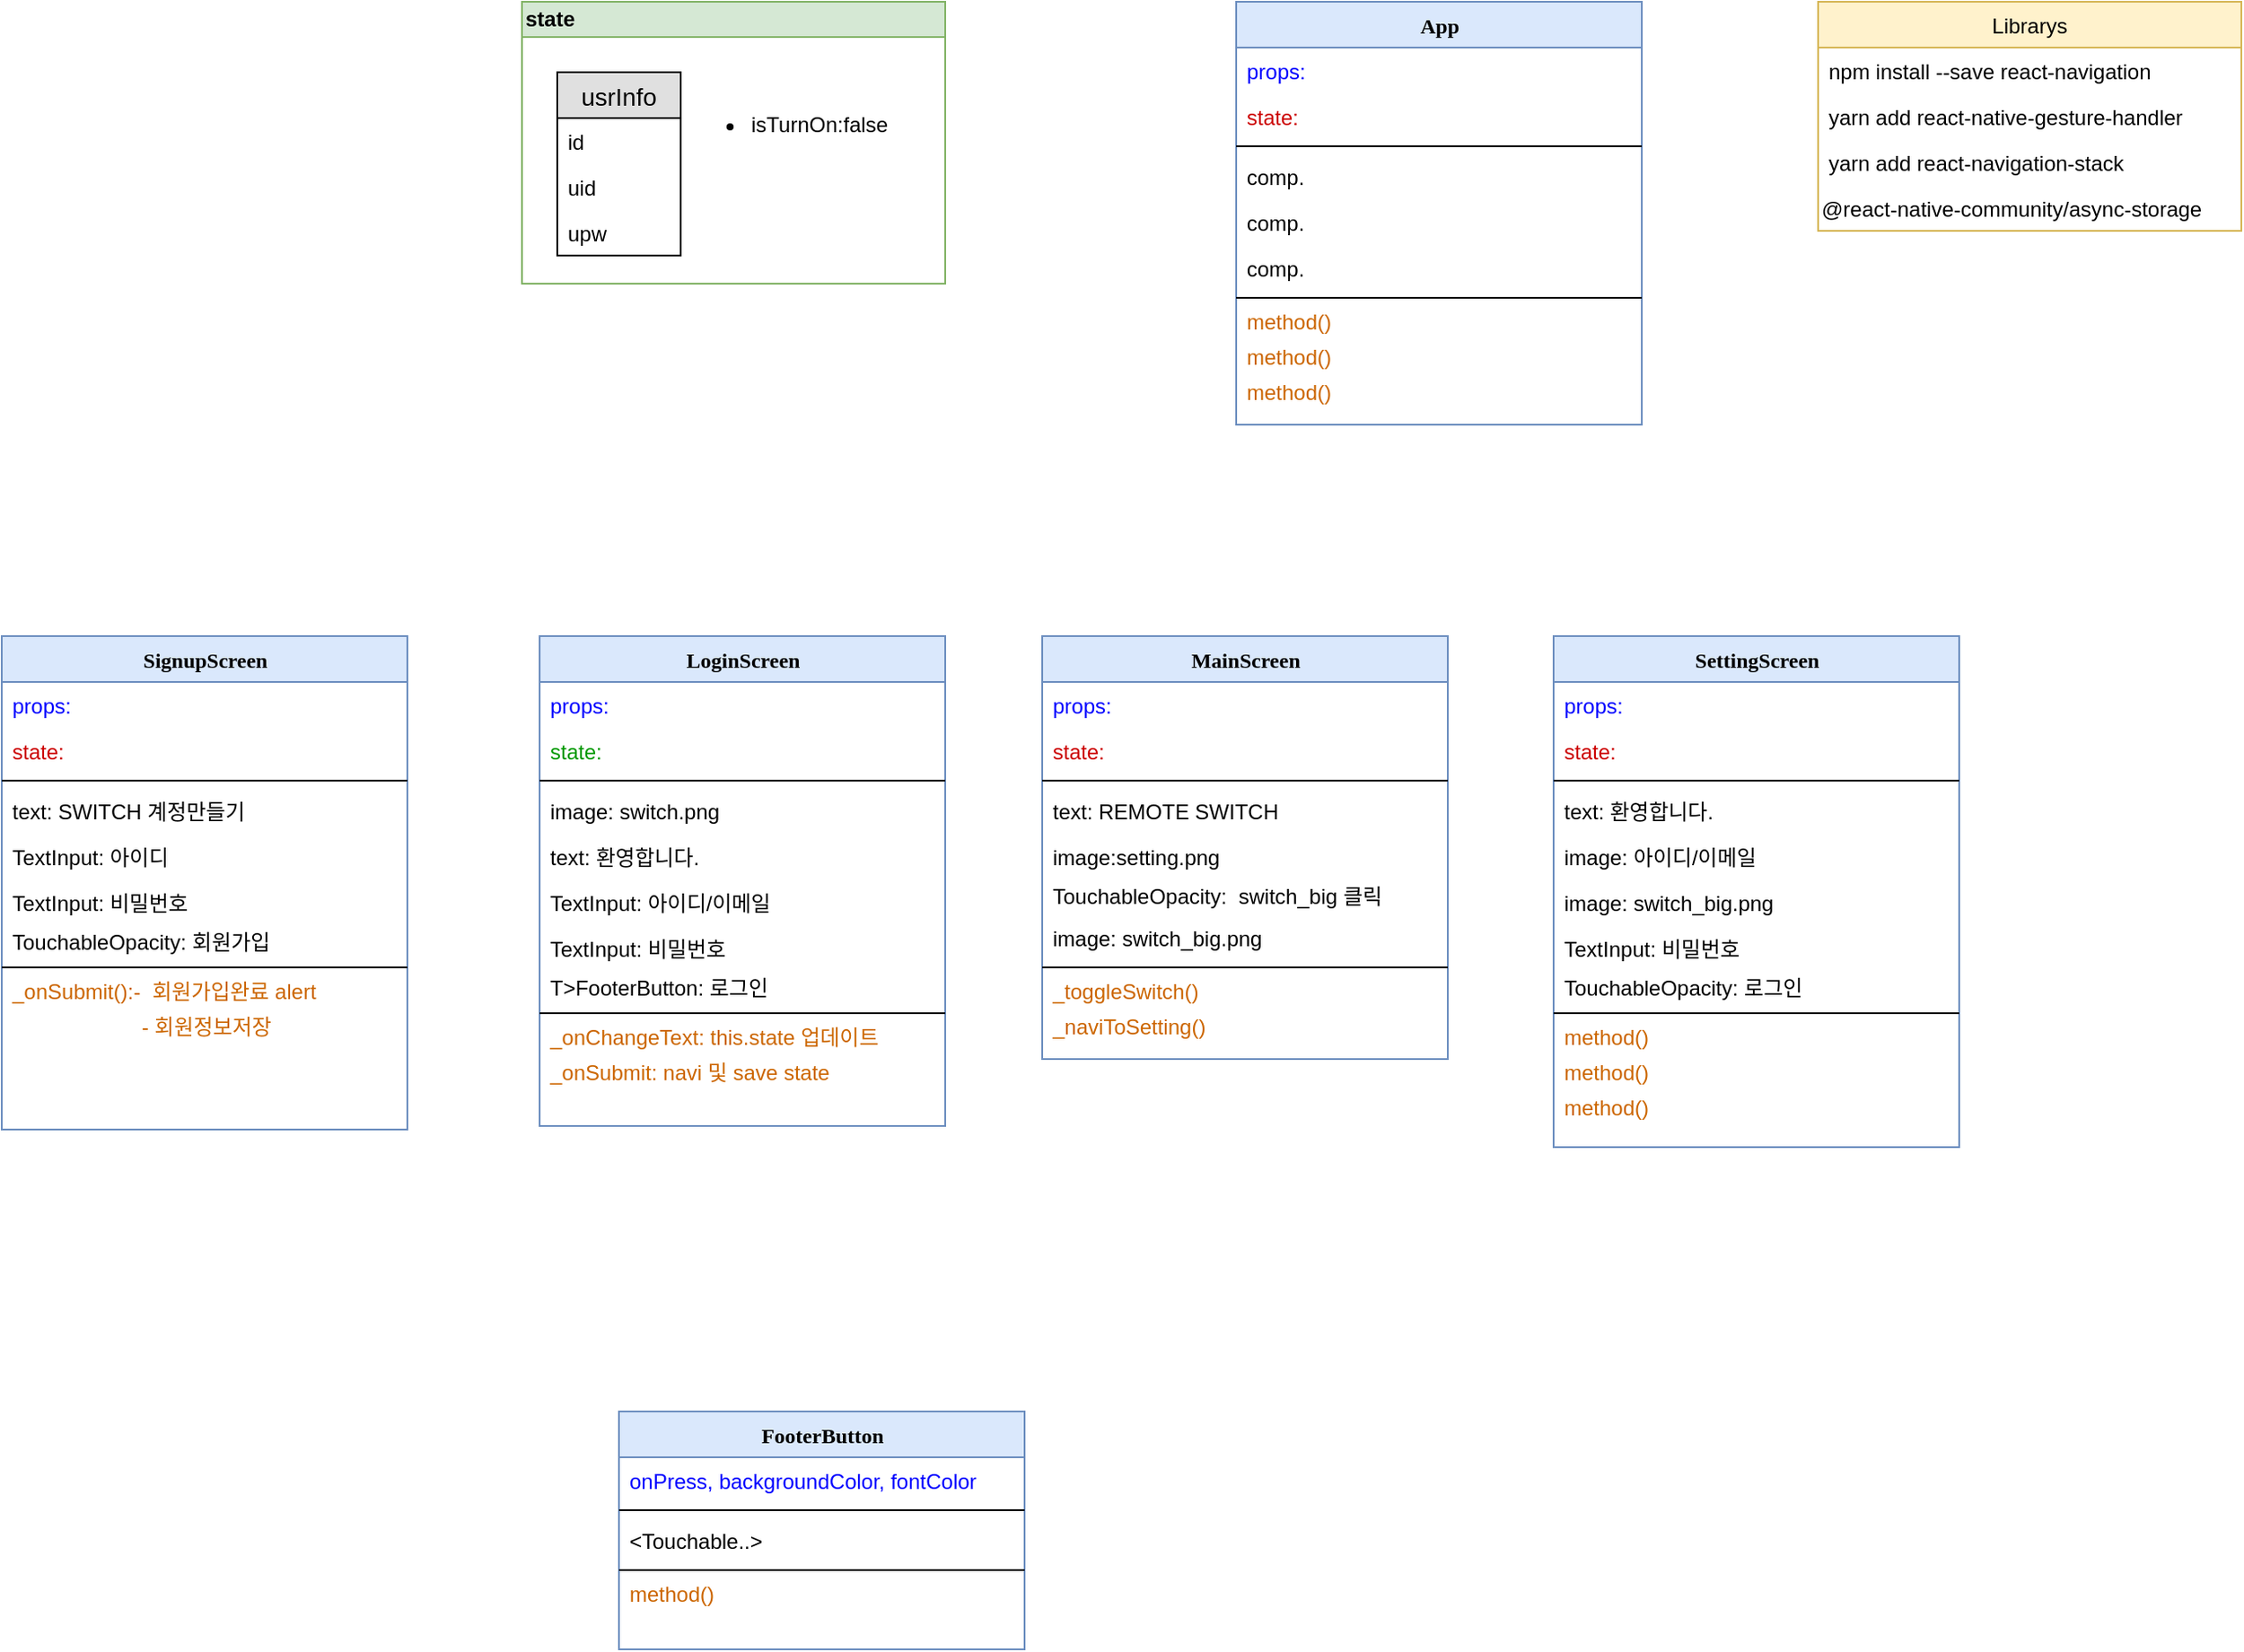 <mxfile version="12.4.3" type="github" pages="1">
  <diagram name="Page-1" id="9f46799a-70d6-7492-0946-bef42562c5a5">
    <mxGraphModel dx="1810" dy="1860" grid="1" gridSize="10" guides="1" tooltips="1" connect="1" arrows="1" fold="1" page="1" pageScale="1" pageWidth="1100" pageHeight="850" background="#ffffff" math="0" shadow="0">
      <root>
        <mxCell id="0"/>
        <mxCell id="1" parent="0"/>
        <mxCell id="wSXgMUYu-MjiUpLtR-jo-36" value="state" style="swimlane;html=1;startSize=20;horizontal=1;containerType=tree;align=left;fillColor=#d5e8d4;strokeColor=#82b366;" parent="1" vertex="1">
          <mxGeometry x="365" y="-790" width="240" height="160" as="geometry"/>
        </mxCell>
        <mxCell id="wSXgMUYu-MjiUpLtR-jo-37" value="usrInfo" style="swimlane;fontStyle=0;childLayout=stackLayout;horizontal=1;startSize=26;fillColor=#e0e0e0;horizontalStack=0;resizeParent=1;resizeParentMax=0;resizeLast=0;collapsible=1;marginBottom=0;swimlaneFillColor=#ffffff;align=center;fontSize=14;" parent="wSXgMUYu-MjiUpLtR-jo-36" vertex="1">
          <mxGeometry x="20" y="40" width="70" height="104" as="geometry"/>
        </mxCell>
        <mxCell id="wSXgMUYu-MjiUpLtR-jo-38" value="id" style="text;strokeColor=none;fillColor=none;spacingLeft=4;spacingRight=4;overflow=hidden;rotatable=0;points=[[0,0.5],[1,0.5]];portConstraint=eastwest;fontSize=12;" parent="wSXgMUYu-MjiUpLtR-jo-37" vertex="1">
          <mxGeometry y="26" width="70" height="26" as="geometry"/>
        </mxCell>
        <mxCell id="wSXgMUYu-MjiUpLtR-jo-39" value="uid" style="text;strokeColor=none;fillColor=none;spacingLeft=4;spacingRight=4;overflow=hidden;rotatable=0;points=[[0,0.5],[1,0.5]];portConstraint=eastwest;fontSize=12;" parent="wSXgMUYu-MjiUpLtR-jo-37" vertex="1">
          <mxGeometry y="52" width="70" height="26" as="geometry"/>
        </mxCell>
        <mxCell id="wSXgMUYu-MjiUpLtR-jo-40" value="upw" style="text;strokeColor=none;fillColor=none;spacingLeft=4;spacingRight=4;overflow=hidden;rotatable=0;points=[[0,0.5],[1,0.5]];portConstraint=eastwest;fontSize=12;" parent="wSXgMUYu-MjiUpLtR-jo-37" vertex="1">
          <mxGeometry y="78" width="70" height="26" as="geometry"/>
        </mxCell>
        <mxCell id="wSXgMUYu-MjiUpLtR-jo-42" value="&lt;ul&gt;&lt;li&gt;isTurnOn:false&lt;/li&gt;&lt;/ul&gt;" style="text;strokeColor=none;fillColor=none;html=1;whiteSpace=wrap;verticalAlign=middle;overflow=hidden;align=left;spacing=0;" parent="wSXgMUYu-MjiUpLtR-jo-36" vertex="1">
          <mxGeometry x="90" y="30" width="140" height="80" as="geometry"/>
        </mxCell>
        <mxCell id="wSXgMUYu-MjiUpLtR-jo-124" value="LoginScreen" style="swimlane;html=1;fontStyle=1;align=center;verticalAlign=top;childLayout=stackLayout;horizontal=1;startSize=26;horizontalStack=0;resizeParent=1;resizeLast=0;collapsible=1;marginBottom=0;swimlaneFillColor=#ffffff;rounded=0;shadow=0;comic=0;labelBackgroundColor=none;strokeWidth=1;fillColor=#dae8fc;fontFamily=Verdana;fontSize=12;strokeColor=#6c8ebf;" parent="1" vertex="1">
          <mxGeometry x="375" y="-430" width="230" height="278" as="geometry"/>
        </mxCell>
        <mxCell id="wSXgMUYu-MjiUpLtR-jo-125" value="props:" style="text;html=1;strokeColor=none;fillColor=none;align=left;verticalAlign=top;spacingLeft=4;spacingRight=4;whiteSpace=wrap;overflow=hidden;rotatable=0;points=[[0,0.5],[1,0.5]];portConstraint=eastwest;fontColor=#0000FF;" parent="wSXgMUYu-MjiUpLtR-jo-124" vertex="1">
          <mxGeometry y="26" width="230" height="26" as="geometry"/>
        </mxCell>
        <mxCell id="wSXgMUYu-MjiUpLtR-jo-126" value="state:" style="text;html=1;strokeColor=none;fillColor=none;align=left;verticalAlign=top;spacingLeft=4;spacingRight=4;whiteSpace=wrap;overflow=hidden;rotatable=0;points=[[0,0.5],[1,0.5]];portConstraint=eastwest;fontColor=#009900;" parent="wSXgMUYu-MjiUpLtR-jo-124" vertex="1">
          <mxGeometry y="52" width="230" height="26" as="geometry"/>
        </mxCell>
        <mxCell id="wSXgMUYu-MjiUpLtR-jo-127" value="" style="line;html=1;strokeWidth=1;fillColor=none;align=left;verticalAlign=middle;spacingTop=-1;spacingLeft=3;spacingRight=3;rotatable=0;labelPosition=right;points=[];portConstraint=eastwest;" parent="wSXgMUYu-MjiUpLtR-jo-124" vertex="1">
          <mxGeometry y="78" width="230" height="8" as="geometry"/>
        </mxCell>
        <mxCell id="78961159f06e98e8-26" value="image: switch.png" style="text;html=1;strokeColor=none;fillColor=none;align=left;verticalAlign=top;spacingLeft=4;spacingRight=4;whiteSpace=wrap;overflow=hidden;rotatable=0;points=[[0,0.5],[1,0.5]];portConstraint=eastwest;" parent="wSXgMUYu-MjiUpLtR-jo-124" vertex="1">
          <mxGeometry y="86" width="230" height="26" as="geometry"/>
        </mxCell>
        <mxCell id="78961159f06e98e8-24" value="text: 환영합니다." style="text;html=1;strokeColor=none;fillColor=none;align=left;verticalAlign=top;spacingLeft=4;spacingRight=4;whiteSpace=wrap;overflow=hidden;rotatable=0;points=[[0,0.5],[1,0.5]];portConstraint=eastwest;" parent="wSXgMUYu-MjiUpLtR-jo-124" vertex="1">
          <mxGeometry y="112" width="230" height="26" as="geometry"/>
        </mxCell>
        <mxCell id="78961159f06e98e8-20" value="TextInput: 아이디/이메일" style="text;html=1;strokeColor=none;fillColor=none;align=left;verticalAlign=top;spacingLeft=4;spacingRight=4;whiteSpace=wrap;overflow=hidden;rotatable=0;points=[[0,0.5],[1,0.5]];portConstraint=eastwest;" parent="wSXgMUYu-MjiUpLtR-jo-124" vertex="1">
          <mxGeometry y="138" width="230" height="26" as="geometry"/>
        </mxCell>
        <mxCell id="78961159f06e98e8-27" value="TextInput: 비밀번호" style="text;html=1;strokeColor=none;fillColor=none;align=left;verticalAlign=top;spacingLeft=4;spacingRight=4;whiteSpace=wrap;overflow=hidden;rotatable=0;points=[[0,0.5],[1,0.5]];portConstraint=eastwest;" parent="wSXgMUYu-MjiUpLtR-jo-124" vertex="1">
          <mxGeometry y="164" width="230" height="26" as="geometry"/>
        </mxCell>
        <mxCell id="wSXgMUYu-MjiUpLtR-jo-135" value="T&amp;gt;FooterButton: 로그인" style="text;html=1;resizable=0;autosize=1;align=left;verticalAlign=middle;points=[];fillColor=none;strokeColor=none;rounded=0;spacingLeft=4;labelBorderColor=none;labelBackgroundColor=none;" parent="wSXgMUYu-MjiUpLtR-jo-124" vertex="1">
          <mxGeometry y="190" width="230" height="20" as="geometry"/>
        </mxCell>
        <mxCell id="wSXgMUYu-MjiUpLtR-jo-131" value="" style="line;html=1;strokeWidth=1;fillColor=none;align=left;verticalAlign=middle;spacingTop=-1;spacingLeft=3;spacingRight=3;rotatable=0;labelPosition=right;points=[];portConstraint=eastwest;" parent="wSXgMUYu-MjiUpLtR-jo-124" vertex="1">
          <mxGeometry y="210" width="230" height="8" as="geometry"/>
        </mxCell>
        <mxCell id="wSXgMUYu-MjiUpLtR-jo-132" value="_onChangeText: this.state 업데이트" style="text;html=1;resizable=0;autosize=1;align=left;verticalAlign=middle;points=[];fillColor=none;strokeColor=none;rounded=0;spacingLeft=4;fontColor=#CC6600;" parent="wSXgMUYu-MjiUpLtR-jo-124" vertex="1">
          <mxGeometry y="218" width="230" height="20" as="geometry"/>
        </mxCell>
        <mxCell id="wSXgMUYu-MjiUpLtR-jo-133" value="_onSubmit: navi 및 save state" style="text;html=1;resizable=0;autosize=1;align=left;verticalAlign=middle;points=[];fillColor=none;strokeColor=none;rounded=0;spacingLeft=4;fontColor=#CC6600;" parent="wSXgMUYu-MjiUpLtR-jo-124" vertex="1">
          <mxGeometry y="238" width="230" height="20" as="geometry"/>
        </mxCell>
        <mxCell id="wSXgMUYu-MjiUpLtR-jo-136" value="FooterButton" style="swimlane;html=1;fontStyle=1;align=center;verticalAlign=top;childLayout=stackLayout;horizontal=1;startSize=26;horizontalStack=0;resizeParent=1;resizeLast=0;collapsible=1;marginBottom=0;swimlaneFillColor=#ffffff;rounded=0;shadow=0;comic=0;labelBackgroundColor=none;strokeWidth=1;fillColor=#dae8fc;fontFamily=Verdana;fontSize=12;strokeColor=#6c8ebf;" parent="1" vertex="1">
          <mxGeometry x="420" y="10" width="230" height="135" as="geometry"/>
        </mxCell>
        <mxCell id="wSXgMUYu-MjiUpLtR-jo-147" value="onPress, backgroundColor, fontColor" style="text;html=1;strokeColor=none;fillColor=none;align=left;verticalAlign=top;spacingLeft=4;spacingRight=4;whiteSpace=wrap;overflow=hidden;rotatable=0;points=[[0,0.5],[1,0.5]];portConstraint=eastwest;fontColor=#0000FF;" parent="wSXgMUYu-MjiUpLtR-jo-136" vertex="1">
          <mxGeometry y="26" width="230" height="26" as="geometry"/>
        </mxCell>
        <mxCell id="wSXgMUYu-MjiUpLtR-jo-139" value="" style="line;html=1;strokeWidth=1;fillColor=none;align=left;verticalAlign=middle;spacingTop=-1;spacingLeft=3;spacingRight=3;rotatable=0;labelPosition=right;points=[];portConstraint=eastwest;" parent="wSXgMUYu-MjiUpLtR-jo-136" vertex="1">
          <mxGeometry y="52" width="230" height="8" as="geometry"/>
        </mxCell>
        <mxCell id="wSXgMUYu-MjiUpLtR-jo-141" value="&amp;lt;Touchable..&amp;gt;" style="text;html=1;strokeColor=none;fillColor=none;align=left;verticalAlign=top;spacingLeft=4;spacingRight=4;whiteSpace=wrap;overflow=hidden;rotatable=0;points=[[0,0.5],[1,0.5]];portConstraint=eastwest;" parent="wSXgMUYu-MjiUpLtR-jo-136" vertex="1">
          <mxGeometry y="60" width="230" height="26" as="geometry"/>
        </mxCell>
        <mxCell id="wSXgMUYu-MjiUpLtR-jo-143" value="" style="line;html=1;strokeWidth=1;fillColor=none;align=left;verticalAlign=middle;spacingTop=-1;spacingLeft=3;spacingRight=3;rotatable=0;labelPosition=right;points=[];portConstraint=eastwest;" parent="wSXgMUYu-MjiUpLtR-jo-136" vertex="1">
          <mxGeometry y="86" width="230" height="8" as="geometry"/>
        </mxCell>
        <mxCell id="wSXgMUYu-MjiUpLtR-jo-144" value="method()" style="text;html=1;resizable=0;autosize=1;align=left;verticalAlign=middle;points=[];fillColor=none;strokeColor=none;rounded=0;spacingLeft=4;fontColor=#CC6600;" parent="wSXgMUYu-MjiUpLtR-jo-136" vertex="1">
          <mxGeometry y="94" width="230" height="20" as="geometry"/>
        </mxCell>
        <mxCell id="wSXgMUYu-MjiUpLtR-jo-160" value="MainScreen" style="swimlane;html=1;fontStyle=1;align=center;verticalAlign=top;childLayout=stackLayout;horizontal=1;startSize=26;horizontalStack=0;resizeParent=1;resizeLast=0;collapsible=1;marginBottom=0;swimlaneFillColor=#ffffff;rounded=0;shadow=0;comic=0;labelBackgroundColor=none;strokeWidth=1;fillColor=#dae8fc;fontFamily=Verdana;fontSize=12;strokeColor=#6c8ebf;" parent="1" vertex="1">
          <mxGeometry x="660" y="-430" width="230" height="240" as="geometry"/>
        </mxCell>
        <mxCell id="wSXgMUYu-MjiUpLtR-jo-161" value="props:" style="text;html=1;strokeColor=none;fillColor=none;align=left;verticalAlign=top;spacingLeft=4;spacingRight=4;whiteSpace=wrap;overflow=hidden;rotatable=0;points=[[0,0.5],[1,0.5]];portConstraint=eastwest;fontColor=#0000FF;" parent="wSXgMUYu-MjiUpLtR-jo-160" vertex="1">
          <mxGeometry y="26" width="230" height="26" as="geometry"/>
        </mxCell>
        <mxCell id="wSXgMUYu-MjiUpLtR-jo-162" value="state:" style="text;html=1;strokeColor=none;fillColor=none;align=left;verticalAlign=top;spacingLeft=4;spacingRight=4;whiteSpace=wrap;overflow=hidden;rotatable=0;points=[[0,0.5],[1,0.5]];portConstraint=eastwest;fontColor=#CC0000;" parent="wSXgMUYu-MjiUpLtR-jo-160" vertex="1">
          <mxGeometry y="52" width="230" height="26" as="geometry"/>
        </mxCell>
        <mxCell id="wSXgMUYu-MjiUpLtR-jo-163" value="" style="line;html=1;strokeWidth=1;fillColor=none;align=left;verticalAlign=middle;spacingTop=-1;spacingLeft=3;spacingRight=3;rotatable=0;labelPosition=right;points=[];portConstraint=eastwest;" parent="wSXgMUYu-MjiUpLtR-jo-160" vertex="1">
          <mxGeometry y="78" width="230" height="8" as="geometry"/>
        </mxCell>
        <mxCell id="4_JK1DmcUTIrPNSn4i4a-7" value="text: REMOTE SWITCH" style="text;html=1;strokeColor=none;fillColor=none;align=left;verticalAlign=top;spacingLeft=4;spacingRight=4;whiteSpace=wrap;overflow=hidden;rotatable=0;points=[[0,0.5],[1,0.5]];portConstraint=eastwest;" parent="wSXgMUYu-MjiUpLtR-jo-160" vertex="1">
          <mxGeometry y="86" width="230" height="26" as="geometry"/>
        </mxCell>
        <mxCell id="4_JK1DmcUTIrPNSn4i4a-6" value="image:setting.png" style="text;html=1;strokeColor=none;fillColor=none;align=left;verticalAlign=top;spacingLeft=4;spacingRight=4;whiteSpace=wrap;overflow=hidden;rotatable=0;points=[[0,0.5],[1,0.5]];portConstraint=eastwest;" parent="wSXgMUYu-MjiUpLtR-jo-160" vertex="1">
          <mxGeometry y="112" width="230" height="26" as="geometry"/>
        </mxCell>
        <mxCell id="4_JK1DmcUTIrPNSn4i4a-10" value="TouchableOpacity:&amp;nbsp; switch_big 클릭" style="text;html=1;resizable=0;autosize=1;align=left;verticalAlign=middle;points=[];fillColor=none;strokeColor=none;rounded=0;spacingLeft=4;" parent="wSXgMUYu-MjiUpLtR-jo-160" vertex="1">
          <mxGeometry y="138" width="230" height="20" as="geometry"/>
        </mxCell>
        <mxCell id="4_JK1DmcUTIrPNSn4i4a-9" value="image: switch_big.png&amp;nbsp;" style="text;html=1;strokeColor=none;fillColor=none;align=left;verticalAlign=top;spacingLeft=4;spacingRight=4;whiteSpace=wrap;overflow=hidden;rotatable=0;points=[[0,0.5],[1,0.5]];portConstraint=eastwest;" parent="wSXgMUYu-MjiUpLtR-jo-160" vertex="1">
          <mxGeometry y="158" width="230" height="26" as="geometry"/>
        </mxCell>
        <mxCell id="wSXgMUYu-MjiUpLtR-jo-167" value="" style="line;html=1;strokeWidth=1;fillColor=none;align=left;verticalAlign=middle;spacingTop=-1;spacingLeft=3;spacingRight=3;rotatable=0;labelPosition=right;points=[];portConstraint=eastwest;" parent="wSXgMUYu-MjiUpLtR-jo-160" vertex="1">
          <mxGeometry y="184" width="230" height="8" as="geometry"/>
        </mxCell>
        <mxCell id="wSXgMUYu-MjiUpLtR-jo-168" value="_toggleSwitch()" style="text;html=1;resizable=0;autosize=1;align=left;verticalAlign=middle;points=[];fillColor=none;strokeColor=none;rounded=0;spacingLeft=4;fontColor=#CC6600;" parent="wSXgMUYu-MjiUpLtR-jo-160" vertex="1">
          <mxGeometry y="192" width="230" height="20" as="geometry"/>
        </mxCell>
        <mxCell id="wSXgMUYu-MjiUpLtR-jo-169" value="_naviToSetting()" style="text;html=1;resizable=0;autosize=1;align=left;verticalAlign=middle;points=[];fillColor=none;strokeColor=none;rounded=0;spacingLeft=4;fontColor=#CC6600;" parent="wSXgMUYu-MjiUpLtR-jo-160" vertex="1">
          <mxGeometry y="212" width="230" height="20" as="geometry"/>
        </mxCell>
        <mxCell id="wSXgMUYu-MjiUpLtR-jo-171" value="SignupScreen" style="swimlane;html=1;fontStyle=1;align=center;verticalAlign=top;childLayout=stackLayout;horizontal=1;startSize=26;horizontalStack=0;resizeParent=1;resizeLast=0;collapsible=1;marginBottom=0;swimlaneFillColor=#ffffff;rounded=0;shadow=0;comic=0;labelBackgroundColor=none;strokeWidth=1;fillColor=#dae8fc;fontFamily=Verdana;fontSize=12;strokeColor=#6c8ebf;" parent="1" vertex="1">
          <mxGeometry x="70" y="-430" width="230" height="280" as="geometry"/>
        </mxCell>
        <mxCell id="wSXgMUYu-MjiUpLtR-jo-172" value="props:" style="text;html=1;strokeColor=none;fillColor=none;align=left;verticalAlign=top;spacingLeft=4;spacingRight=4;whiteSpace=wrap;overflow=hidden;rotatable=0;points=[[0,0.5],[1,0.5]];portConstraint=eastwest;fontColor=#0000FF;" parent="wSXgMUYu-MjiUpLtR-jo-171" vertex="1">
          <mxGeometry y="26" width="230" height="26" as="geometry"/>
        </mxCell>
        <mxCell id="wSXgMUYu-MjiUpLtR-jo-173" value="state:" style="text;html=1;strokeColor=none;fillColor=none;align=left;verticalAlign=top;spacingLeft=4;spacingRight=4;whiteSpace=wrap;overflow=hidden;rotatable=0;points=[[0,0.5],[1,0.5]];portConstraint=eastwest;fontColor=#CC0000;" parent="wSXgMUYu-MjiUpLtR-jo-171" vertex="1">
          <mxGeometry y="52" width="230" height="26" as="geometry"/>
        </mxCell>
        <mxCell id="wSXgMUYu-MjiUpLtR-jo-174" value="" style="line;html=1;strokeWidth=1;fillColor=none;align=left;verticalAlign=middle;spacingTop=-1;spacingLeft=3;spacingRight=3;rotatable=0;labelPosition=right;points=[];portConstraint=eastwest;" parent="wSXgMUYu-MjiUpLtR-jo-171" vertex="1">
          <mxGeometry y="78" width="230" height="8" as="geometry"/>
        </mxCell>
        <mxCell id="4_JK1DmcUTIrPNSn4i4a-40" value="text: SWITCH 계정만들기" style="text;html=1;strokeColor=none;fillColor=none;align=left;verticalAlign=top;spacingLeft=4;spacingRight=4;whiteSpace=wrap;overflow=hidden;rotatable=0;points=[[0,0.5],[1,0.5]];portConstraint=eastwest;" parent="wSXgMUYu-MjiUpLtR-jo-171" vertex="1">
          <mxGeometry y="86" width="230" height="26" as="geometry"/>
        </mxCell>
        <mxCell id="4_JK1DmcUTIrPNSn4i4a-42" value="TextInput: 아이디" style="text;html=1;strokeColor=none;fillColor=none;align=left;verticalAlign=top;spacingLeft=4;spacingRight=4;whiteSpace=wrap;overflow=hidden;rotatable=0;points=[[0,0.5],[1,0.5]];portConstraint=eastwest;" parent="wSXgMUYu-MjiUpLtR-jo-171" vertex="1">
          <mxGeometry y="112" width="230" height="26" as="geometry"/>
        </mxCell>
        <mxCell id="4_JK1DmcUTIrPNSn4i4a-43" value="TextInput: 비밀번호" style="text;html=1;strokeColor=none;fillColor=none;align=left;verticalAlign=top;spacingLeft=4;spacingRight=4;whiteSpace=wrap;overflow=hidden;rotatable=0;points=[[0,0.5],[1,0.5]];portConstraint=eastwest;" parent="wSXgMUYu-MjiUpLtR-jo-171" vertex="1">
          <mxGeometry y="138" width="230" height="26" as="geometry"/>
        </mxCell>
        <mxCell id="4_JK1DmcUTIrPNSn4i4a-44" value="TouchableOpacity: 회원가입" style="text;html=1;resizable=0;autosize=1;align=left;verticalAlign=middle;points=[];fillColor=none;strokeColor=none;rounded=0;spacingLeft=4;" parent="wSXgMUYu-MjiUpLtR-jo-171" vertex="1">
          <mxGeometry y="164" width="230" height="20" as="geometry"/>
        </mxCell>
        <mxCell id="wSXgMUYu-MjiUpLtR-jo-178" value="" style="line;html=1;strokeWidth=1;fillColor=none;align=left;verticalAlign=middle;spacingTop=-1;spacingLeft=3;spacingRight=3;rotatable=0;labelPosition=right;points=[];portConstraint=eastwest;" parent="wSXgMUYu-MjiUpLtR-jo-171" vertex="1">
          <mxGeometry y="184" width="230" height="8" as="geometry"/>
        </mxCell>
        <mxCell id="wSXgMUYu-MjiUpLtR-jo-179" value="_onSubmit():-&amp;nbsp; 회원가입완료 alert" style="text;html=1;resizable=0;autosize=1;align=left;verticalAlign=middle;points=[];fillColor=none;strokeColor=none;rounded=0;spacingLeft=4;fontColor=#CC6600;" parent="wSXgMUYu-MjiUpLtR-jo-171" vertex="1">
          <mxGeometry y="192" width="230" height="20" as="geometry"/>
        </mxCell>
        <mxCell id="wSXgMUYu-MjiUpLtR-jo-181" value="&amp;nbsp; &amp;nbsp; &amp;nbsp; &amp;nbsp; &amp;nbsp; &amp;nbsp; &amp;nbsp; &amp;nbsp; &amp;nbsp; &amp;nbsp; &amp;nbsp; - 회원정보저장" style="text;html=1;resizable=0;autosize=1;align=left;verticalAlign=middle;points=[];fillColor=none;strokeColor=none;rounded=0;spacingLeft=4;fontColor=#CC6600;" parent="wSXgMUYu-MjiUpLtR-jo-171" vertex="1">
          <mxGeometry y="212" width="230" height="20" as="geometry"/>
        </mxCell>
        <mxCell id="wSXgMUYu-MjiUpLtR-jo-182" value="SettingScreen" style="swimlane;html=1;fontStyle=1;align=center;verticalAlign=top;childLayout=stackLayout;horizontal=1;startSize=26;horizontalStack=0;resizeParent=1;resizeLast=0;collapsible=1;marginBottom=0;swimlaneFillColor=#ffffff;rounded=0;shadow=0;comic=0;labelBackgroundColor=none;strokeWidth=1;fillColor=#dae8fc;fontFamily=Verdana;fontSize=12;strokeColor=#6c8ebf;" parent="1" vertex="1">
          <mxGeometry x="950" y="-430" width="230" height="290" as="geometry"/>
        </mxCell>
        <mxCell id="wSXgMUYu-MjiUpLtR-jo-183" value="props:" style="text;html=1;strokeColor=none;fillColor=none;align=left;verticalAlign=top;spacingLeft=4;spacingRight=4;whiteSpace=wrap;overflow=hidden;rotatable=0;points=[[0,0.5],[1,0.5]];portConstraint=eastwest;fontColor=#0000FF;" parent="wSXgMUYu-MjiUpLtR-jo-182" vertex="1">
          <mxGeometry y="26" width="230" height="26" as="geometry"/>
        </mxCell>
        <mxCell id="wSXgMUYu-MjiUpLtR-jo-184" value="state:" style="text;html=1;strokeColor=none;fillColor=none;align=left;verticalAlign=top;spacingLeft=4;spacingRight=4;whiteSpace=wrap;overflow=hidden;rotatable=0;points=[[0,0.5],[1,0.5]];portConstraint=eastwest;fontColor=#CC0000;" parent="wSXgMUYu-MjiUpLtR-jo-182" vertex="1">
          <mxGeometry y="52" width="230" height="26" as="geometry"/>
        </mxCell>
        <mxCell id="wSXgMUYu-MjiUpLtR-jo-185" value="" style="line;html=1;strokeWidth=1;fillColor=none;align=left;verticalAlign=middle;spacingTop=-1;spacingLeft=3;spacingRight=3;rotatable=0;labelPosition=right;points=[];portConstraint=eastwest;" parent="wSXgMUYu-MjiUpLtR-jo-182" vertex="1">
          <mxGeometry y="78" width="230" height="8" as="geometry"/>
        </mxCell>
        <mxCell id="4_JK1DmcUTIrPNSn4i4a-24" value="text: 환영합니다." style="text;html=1;strokeColor=none;fillColor=none;align=left;verticalAlign=top;spacingLeft=4;spacingRight=4;whiteSpace=wrap;overflow=hidden;rotatable=0;points=[[0,0.5],[1,0.5]];portConstraint=eastwest;" parent="wSXgMUYu-MjiUpLtR-jo-182" vertex="1">
          <mxGeometry y="86" width="230" height="26" as="geometry"/>
        </mxCell>
        <mxCell id="4_JK1DmcUTIrPNSn4i4a-25" value="image: 아이디/이메일" style="text;html=1;strokeColor=none;fillColor=none;align=left;verticalAlign=top;spacingLeft=4;spacingRight=4;whiteSpace=wrap;overflow=hidden;rotatable=0;points=[[0,0.5],[1,0.5]];portConstraint=eastwest;" parent="wSXgMUYu-MjiUpLtR-jo-182" vertex="1">
          <mxGeometry y="112" width="230" height="26" as="geometry"/>
        </mxCell>
        <mxCell id="4_JK1DmcUTIrPNSn4i4a-26" value="image: switch_big.png" style="text;html=1;strokeColor=none;fillColor=none;align=left;verticalAlign=top;spacingLeft=4;spacingRight=4;whiteSpace=wrap;overflow=hidden;rotatable=0;points=[[0,0.5],[1,0.5]];portConstraint=eastwest;" parent="wSXgMUYu-MjiUpLtR-jo-182" vertex="1">
          <mxGeometry y="138" width="230" height="26" as="geometry"/>
        </mxCell>
        <mxCell id="4_JK1DmcUTIrPNSn4i4a-27" value="TextInput: 비밀번호" style="text;html=1;strokeColor=none;fillColor=none;align=left;verticalAlign=top;spacingLeft=4;spacingRight=4;whiteSpace=wrap;overflow=hidden;rotatable=0;points=[[0,0.5],[1,0.5]];portConstraint=eastwest;" parent="wSXgMUYu-MjiUpLtR-jo-182" vertex="1">
          <mxGeometry y="164" width="230" height="26" as="geometry"/>
        </mxCell>
        <mxCell id="4_JK1DmcUTIrPNSn4i4a-28" value="TouchableOpacity: 로그인" style="text;html=1;resizable=0;autosize=1;align=left;verticalAlign=middle;points=[];fillColor=none;strokeColor=none;rounded=0;spacingLeft=4;" parent="wSXgMUYu-MjiUpLtR-jo-182" vertex="1">
          <mxGeometry y="190" width="230" height="20" as="geometry"/>
        </mxCell>
        <mxCell id="wSXgMUYu-MjiUpLtR-jo-189" value="" style="line;html=1;strokeWidth=1;fillColor=none;align=left;verticalAlign=middle;spacingTop=-1;spacingLeft=3;spacingRight=3;rotatable=0;labelPosition=right;points=[];portConstraint=eastwest;" parent="wSXgMUYu-MjiUpLtR-jo-182" vertex="1">
          <mxGeometry y="210" width="230" height="8" as="geometry"/>
        </mxCell>
        <mxCell id="wSXgMUYu-MjiUpLtR-jo-190" value="method()" style="text;html=1;resizable=0;autosize=1;align=left;verticalAlign=middle;points=[];fillColor=none;strokeColor=none;rounded=0;spacingLeft=4;fontColor=#CC6600;" parent="wSXgMUYu-MjiUpLtR-jo-182" vertex="1">
          <mxGeometry y="218" width="230" height="20" as="geometry"/>
        </mxCell>
        <mxCell id="wSXgMUYu-MjiUpLtR-jo-191" value="method()" style="text;html=1;resizable=0;autosize=1;align=left;verticalAlign=middle;points=[];fillColor=none;strokeColor=none;rounded=0;spacingLeft=4;fontColor=#CC6600;" parent="wSXgMUYu-MjiUpLtR-jo-182" vertex="1">
          <mxGeometry y="238" width="230" height="20" as="geometry"/>
        </mxCell>
        <mxCell id="wSXgMUYu-MjiUpLtR-jo-192" value="method()" style="text;html=1;resizable=0;autosize=1;align=left;verticalAlign=middle;points=[];fillColor=none;strokeColor=none;rounded=0;spacingLeft=4;fontColor=#CC6600;" parent="wSXgMUYu-MjiUpLtR-jo-182" vertex="1">
          <mxGeometry y="258" width="230" height="20" as="geometry"/>
        </mxCell>
        <mxCell id="wSXgMUYu-MjiUpLtR-jo-193" value="App" style="swimlane;html=1;fontStyle=1;align=center;verticalAlign=top;childLayout=stackLayout;horizontal=1;startSize=26;horizontalStack=0;resizeParent=1;resizeLast=0;collapsible=1;marginBottom=0;swimlaneFillColor=#ffffff;rounded=0;shadow=0;comic=0;labelBackgroundColor=none;strokeWidth=1;fillColor=#dae8fc;fontFamily=Verdana;fontSize=12;strokeColor=#6c8ebf;" parent="1" vertex="1">
          <mxGeometry x="770" y="-790" width="230" height="240" as="geometry"/>
        </mxCell>
        <mxCell id="wSXgMUYu-MjiUpLtR-jo-194" value="props:" style="text;html=1;strokeColor=none;fillColor=none;align=left;verticalAlign=top;spacingLeft=4;spacingRight=4;whiteSpace=wrap;overflow=hidden;rotatable=0;points=[[0,0.5],[1,0.5]];portConstraint=eastwest;fontColor=#0000FF;" parent="wSXgMUYu-MjiUpLtR-jo-193" vertex="1">
          <mxGeometry y="26" width="230" height="26" as="geometry"/>
        </mxCell>
        <mxCell id="wSXgMUYu-MjiUpLtR-jo-195" value="state:" style="text;html=1;strokeColor=none;fillColor=none;align=left;verticalAlign=top;spacingLeft=4;spacingRight=4;whiteSpace=wrap;overflow=hidden;rotatable=0;points=[[0,0.5],[1,0.5]];portConstraint=eastwest;fontColor=#CC0000;" parent="wSXgMUYu-MjiUpLtR-jo-193" vertex="1">
          <mxGeometry y="52" width="230" height="26" as="geometry"/>
        </mxCell>
        <mxCell id="wSXgMUYu-MjiUpLtR-jo-196" value="" style="line;html=1;strokeWidth=1;fillColor=none;align=left;verticalAlign=middle;spacingTop=-1;spacingLeft=3;spacingRight=3;rotatable=0;labelPosition=right;points=[];portConstraint=eastwest;" parent="wSXgMUYu-MjiUpLtR-jo-193" vertex="1">
          <mxGeometry y="78" width="230" height="8" as="geometry"/>
        </mxCell>
        <mxCell id="wSXgMUYu-MjiUpLtR-jo-197" value="comp." style="text;html=1;strokeColor=none;fillColor=none;align=left;verticalAlign=top;spacingLeft=4;spacingRight=4;whiteSpace=wrap;overflow=hidden;rotatable=0;points=[[0,0.5],[1,0.5]];portConstraint=eastwest;" parent="wSXgMUYu-MjiUpLtR-jo-193" vertex="1">
          <mxGeometry y="86" width="230" height="26" as="geometry"/>
        </mxCell>
        <mxCell id="wSXgMUYu-MjiUpLtR-jo-198" value="comp." style="text;html=1;strokeColor=none;fillColor=none;align=left;verticalAlign=top;spacingLeft=4;spacingRight=4;whiteSpace=wrap;overflow=hidden;rotatable=0;points=[[0,0.5],[1,0.5]];portConstraint=eastwest;" parent="wSXgMUYu-MjiUpLtR-jo-193" vertex="1">
          <mxGeometry y="112" width="230" height="26" as="geometry"/>
        </mxCell>
        <mxCell id="wSXgMUYu-MjiUpLtR-jo-199" value="comp." style="text;html=1;strokeColor=none;fillColor=none;align=left;verticalAlign=top;spacingLeft=4;spacingRight=4;whiteSpace=wrap;overflow=hidden;rotatable=0;points=[[0,0.5],[1,0.5]];portConstraint=eastwest;" parent="wSXgMUYu-MjiUpLtR-jo-193" vertex="1">
          <mxGeometry y="138" width="230" height="26" as="geometry"/>
        </mxCell>
        <mxCell id="wSXgMUYu-MjiUpLtR-jo-200" value="" style="line;html=1;strokeWidth=1;fillColor=none;align=left;verticalAlign=middle;spacingTop=-1;spacingLeft=3;spacingRight=3;rotatable=0;labelPosition=right;points=[];portConstraint=eastwest;" parent="wSXgMUYu-MjiUpLtR-jo-193" vertex="1">
          <mxGeometry y="164" width="230" height="8" as="geometry"/>
        </mxCell>
        <mxCell id="wSXgMUYu-MjiUpLtR-jo-201" value="method()" style="text;html=1;resizable=0;autosize=1;align=left;verticalAlign=middle;points=[];fillColor=none;strokeColor=none;rounded=0;spacingLeft=4;fontColor=#CC6600;" parent="wSXgMUYu-MjiUpLtR-jo-193" vertex="1">
          <mxGeometry y="172" width="230" height="20" as="geometry"/>
        </mxCell>
        <mxCell id="wSXgMUYu-MjiUpLtR-jo-202" value="method()" style="text;html=1;resizable=0;autosize=1;align=left;verticalAlign=middle;points=[];fillColor=none;strokeColor=none;rounded=0;spacingLeft=4;fontColor=#CC6600;" parent="wSXgMUYu-MjiUpLtR-jo-193" vertex="1">
          <mxGeometry y="192" width="230" height="20" as="geometry"/>
        </mxCell>
        <mxCell id="wSXgMUYu-MjiUpLtR-jo-203" value="method()" style="text;html=1;resizable=0;autosize=1;align=left;verticalAlign=middle;points=[];fillColor=none;strokeColor=none;rounded=0;spacingLeft=4;fontColor=#CC6600;" parent="wSXgMUYu-MjiUpLtR-jo-193" vertex="1">
          <mxGeometry y="212" width="230" height="20" as="geometry"/>
        </mxCell>
        <mxCell id="6Hs-UY0hFxuYXdTOqs6u-2" value="Librarys" style="swimlane;fontStyle=0;childLayout=stackLayout;horizontal=1;startSize=26;fillColor=#fff2cc;horizontalStack=0;resizeParent=1;resizeParentMax=0;resizeLast=0;collapsible=1;marginBottom=0;strokeColor=#d6b656;" vertex="1" parent="1">
          <mxGeometry x="1100" y="-790" width="240" height="130" as="geometry"/>
        </mxCell>
        <mxCell id="6Hs-UY0hFxuYXdTOqs6u-3" value="npm install --save react-navigation" style="text;strokeColor=none;fillColor=none;align=left;verticalAlign=top;spacingLeft=4;spacingRight=4;overflow=hidden;rotatable=0;points=[[0,0.5],[1,0.5]];portConstraint=eastwest;" vertex="1" parent="6Hs-UY0hFxuYXdTOqs6u-2">
          <mxGeometry y="26" width="240" height="26" as="geometry"/>
        </mxCell>
        <mxCell id="6Hs-UY0hFxuYXdTOqs6u-7" value="yarn add react-native-gesture-handler" style="text;strokeColor=none;fillColor=none;align=left;verticalAlign=top;spacingLeft=4;spacingRight=4;overflow=hidden;rotatable=0;points=[[0,0.5],[1,0.5]];portConstraint=eastwest;" vertex="1" parent="6Hs-UY0hFxuYXdTOqs6u-2">
          <mxGeometry y="52" width="240" height="26" as="geometry"/>
        </mxCell>
        <mxCell id="6Hs-UY0hFxuYXdTOqs6u-8" value="yarn add react-navigation-stack" style="text;strokeColor=none;fillColor=none;align=left;verticalAlign=top;spacingLeft=4;spacingRight=4;overflow=hidden;rotatable=0;points=[[0,0.5],[1,0.5]];portConstraint=eastwest;" vertex="1" parent="6Hs-UY0hFxuYXdTOqs6u-2">
          <mxGeometry y="78" width="240" height="26" as="geometry"/>
        </mxCell>
        <mxCell id="6Hs-UY0hFxuYXdTOqs6u-6" value="@react-native-community/async-storage" style="text;strokeColor=none;fillColor=none;align=left;verticalAlign=top;spacingLeft=0;spacingRight=4;overflow=hidden;rotatable=0;points=[[0,0.5],[1,0.5]];portConstraint=eastwest;" vertex="1" parent="6Hs-UY0hFxuYXdTOqs6u-2">
          <mxGeometry y="104" width="240" height="26" as="geometry"/>
        </mxCell>
      </root>
    </mxGraphModel>
  </diagram>
</mxfile>

